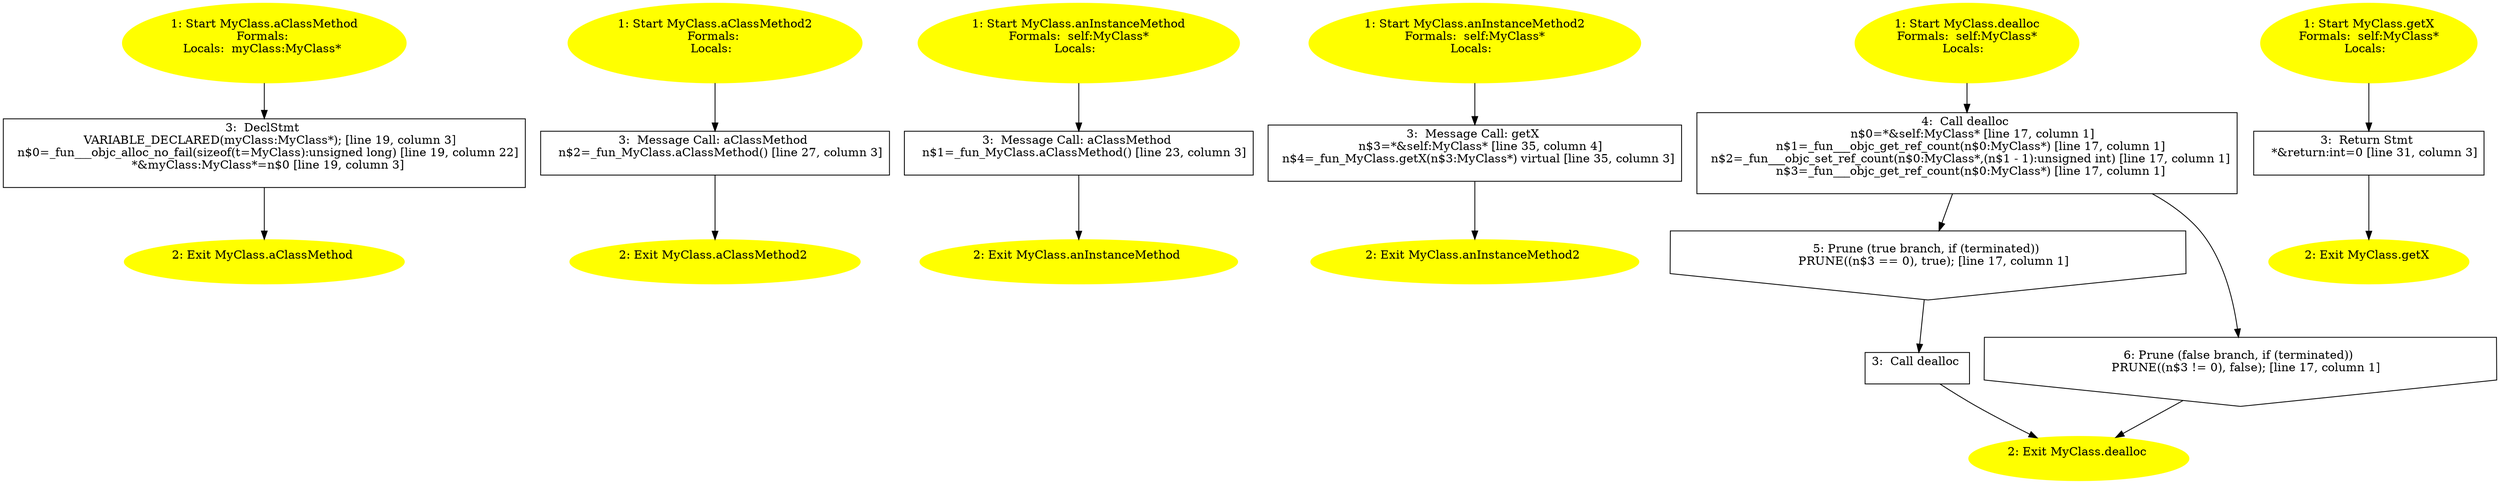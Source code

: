 /* @generated */
digraph cfg {
"aClassMethod#MyClass#[class].98e196a75388ff793b841200da7781de_1" [label="1: Start MyClass.aClassMethod\nFormals: \nLocals:  myClass:MyClass* \n  " color=yellow style=filled]
	

	 "aClassMethod#MyClass#[class].98e196a75388ff793b841200da7781de_1" -> "aClassMethod#MyClass#[class].98e196a75388ff793b841200da7781de_3" ;
"aClassMethod#MyClass#[class].98e196a75388ff793b841200da7781de_2" [label="2: Exit MyClass.aClassMethod \n  " color=yellow style=filled]
	

"aClassMethod#MyClass#[class].98e196a75388ff793b841200da7781de_3" [label="3:  DeclStmt \n   VARIABLE_DECLARED(myClass:MyClass*); [line 19, column 3]\n  n$0=_fun___objc_alloc_no_fail(sizeof(t=MyClass):unsigned long) [line 19, column 22]\n  *&myClass:MyClass*=n$0 [line 19, column 3]\n " shape="box"]
	

	 "aClassMethod#MyClass#[class].98e196a75388ff793b841200da7781de_3" -> "aClassMethod#MyClass#[class].98e196a75388ff793b841200da7781de_2" ;
"aClassMethod2#MyClass#[class].6eb128a144419eead7865c22e31a8914_1" [label="1: Start MyClass.aClassMethod2\nFormals: \nLocals:  \n  " color=yellow style=filled]
	

	 "aClassMethod2#MyClass#[class].6eb128a144419eead7865c22e31a8914_1" -> "aClassMethod2#MyClass#[class].6eb128a144419eead7865c22e31a8914_3" ;
"aClassMethod2#MyClass#[class].6eb128a144419eead7865c22e31a8914_2" [label="2: Exit MyClass.aClassMethod2 \n  " color=yellow style=filled]
	

"aClassMethod2#MyClass#[class].6eb128a144419eead7865c22e31a8914_3" [label="3:  Message Call: aClassMethod \n   n$2=_fun_MyClass.aClassMethod() [line 27, column 3]\n " shape="box"]
	

	 "aClassMethod2#MyClass#[class].6eb128a144419eead7865c22e31a8914_3" -> "aClassMethod2#MyClass#[class].6eb128a144419eead7865c22e31a8914_2" ;
"anInstanceMethod#MyClass#[instance].121db9a05cd8d5f9b58d9f01704a9974_1" [label="1: Start MyClass.anInstanceMethod\nFormals:  self:MyClass*\nLocals:  \n  " color=yellow style=filled]
	

	 "anInstanceMethod#MyClass#[instance].121db9a05cd8d5f9b58d9f01704a9974_1" -> "anInstanceMethod#MyClass#[instance].121db9a05cd8d5f9b58d9f01704a9974_3" ;
"anInstanceMethod#MyClass#[instance].121db9a05cd8d5f9b58d9f01704a9974_2" [label="2: Exit MyClass.anInstanceMethod \n  " color=yellow style=filled]
	

"anInstanceMethod#MyClass#[instance].121db9a05cd8d5f9b58d9f01704a9974_3" [label="3:  Message Call: aClassMethod \n   n$1=_fun_MyClass.aClassMethod() [line 23, column 3]\n " shape="box"]
	

	 "anInstanceMethod#MyClass#[instance].121db9a05cd8d5f9b58d9f01704a9974_3" -> "anInstanceMethod#MyClass#[instance].121db9a05cd8d5f9b58d9f01704a9974_2" ;
"anInstanceMethod2#MyClass#[instance].1413829a7f52686531d727e2dd530d60_1" [label="1: Start MyClass.anInstanceMethod2\nFormals:  self:MyClass*\nLocals:  \n  " color=yellow style=filled]
	

	 "anInstanceMethod2#MyClass#[instance].1413829a7f52686531d727e2dd530d60_1" -> "anInstanceMethod2#MyClass#[instance].1413829a7f52686531d727e2dd530d60_3" ;
"anInstanceMethod2#MyClass#[instance].1413829a7f52686531d727e2dd530d60_2" [label="2: Exit MyClass.anInstanceMethod2 \n  " color=yellow style=filled]
	

"anInstanceMethod2#MyClass#[instance].1413829a7f52686531d727e2dd530d60_3" [label="3:  Message Call: getX \n   n$3=*&self:MyClass* [line 35, column 4]\n  n$4=_fun_MyClass.getX(n$3:MyClass*) virtual [line 35, column 3]\n " shape="box"]
	

	 "anInstanceMethod2#MyClass#[instance].1413829a7f52686531d727e2dd530d60_3" -> "anInstanceMethod2#MyClass#[instance].1413829a7f52686531d727e2dd530d60_2" ;
"dealloc#MyClass#[instance].0aa424a13256897b1878b6d108aa3add_1" [label="1: Start MyClass.dealloc\nFormals:  self:MyClass*\nLocals:  \n  " color=yellow style=filled]
	

	 "dealloc#MyClass#[instance].0aa424a13256897b1878b6d108aa3add_1" -> "dealloc#MyClass#[instance].0aa424a13256897b1878b6d108aa3add_4" ;
"dealloc#MyClass#[instance].0aa424a13256897b1878b6d108aa3add_2" [label="2: Exit MyClass.dealloc \n  " color=yellow style=filled]
	

"dealloc#MyClass#[instance].0aa424a13256897b1878b6d108aa3add_3" [label="3:  Call dealloc \n  " shape="box"]
	

	 "dealloc#MyClass#[instance].0aa424a13256897b1878b6d108aa3add_3" -> "dealloc#MyClass#[instance].0aa424a13256897b1878b6d108aa3add_2" ;
"dealloc#MyClass#[instance].0aa424a13256897b1878b6d108aa3add_4" [label="4:  Call dealloc \n   n$0=*&self:MyClass* [line 17, column 1]\n  n$1=_fun___objc_get_ref_count(n$0:MyClass*) [line 17, column 1]\n  n$2=_fun___objc_set_ref_count(n$0:MyClass*,(n$1 - 1):unsigned int) [line 17, column 1]\n  n$3=_fun___objc_get_ref_count(n$0:MyClass*) [line 17, column 1]\n " shape="box"]
	

	 "dealloc#MyClass#[instance].0aa424a13256897b1878b6d108aa3add_4" -> "dealloc#MyClass#[instance].0aa424a13256897b1878b6d108aa3add_5" ;
	 "dealloc#MyClass#[instance].0aa424a13256897b1878b6d108aa3add_4" -> "dealloc#MyClass#[instance].0aa424a13256897b1878b6d108aa3add_6" ;
"dealloc#MyClass#[instance].0aa424a13256897b1878b6d108aa3add_5" [label="5: Prune (true branch, if (terminated)) \n   PRUNE((n$3 == 0), true); [line 17, column 1]\n " shape="invhouse"]
	

	 "dealloc#MyClass#[instance].0aa424a13256897b1878b6d108aa3add_5" -> "dealloc#MyClass#[instance].0aa424a13256897b1878b6d108aa3add_3" ;
"dealloc#MyClass#[instance].0aa424a13256897b1878b6d108aa3add_6" [label="6: Prune (false branch, if (terminated)) \n   PRUNE((n$3 != 0), false); [line 17, column 1]\n " shape="invhouse"]
	

	 "dealloc#MyClass#[instance].0aa424a13256897b1878b6d108aa3add_6" -> "dealloc#MyClass#[instance].0aa424a13256897b1878b6d108aa3add_2" ;
"getX#MyClass#[instance].56eafb2a63d481d606352657064bd808_1" [label="1: Start MyClass.getX\nFormals:  self:MyClass*\nLocals:  \n  " color=yellow style=filled]
	

	 "getX#MyClass#[instance].56eafb2a63d481d606352657064bd808_1" -> "getX#MyClass#[instance].56eafb2a63d481d606352657064bd808_3" ;
"getX#MyClass#[instance].56eafb2a63d481d606352657064bd808_2" [label="2: Exit MyClass.getX \n  " color=yellow style=filled]
	

"getX#MyClass#[instance].56eafb2a63d481d606352657064bd808_3" [label="3:  Return Stmt \n   *&return:int=0 [line 31, column 3]\n " shape="box"]
	

	 "getX#MyClass#[instance].56eafb2a63d481d606352657064bd808_3" -> "getX#MyClass#[instance].56eafb2a63d481d606352657064bd808_2" ;
}
